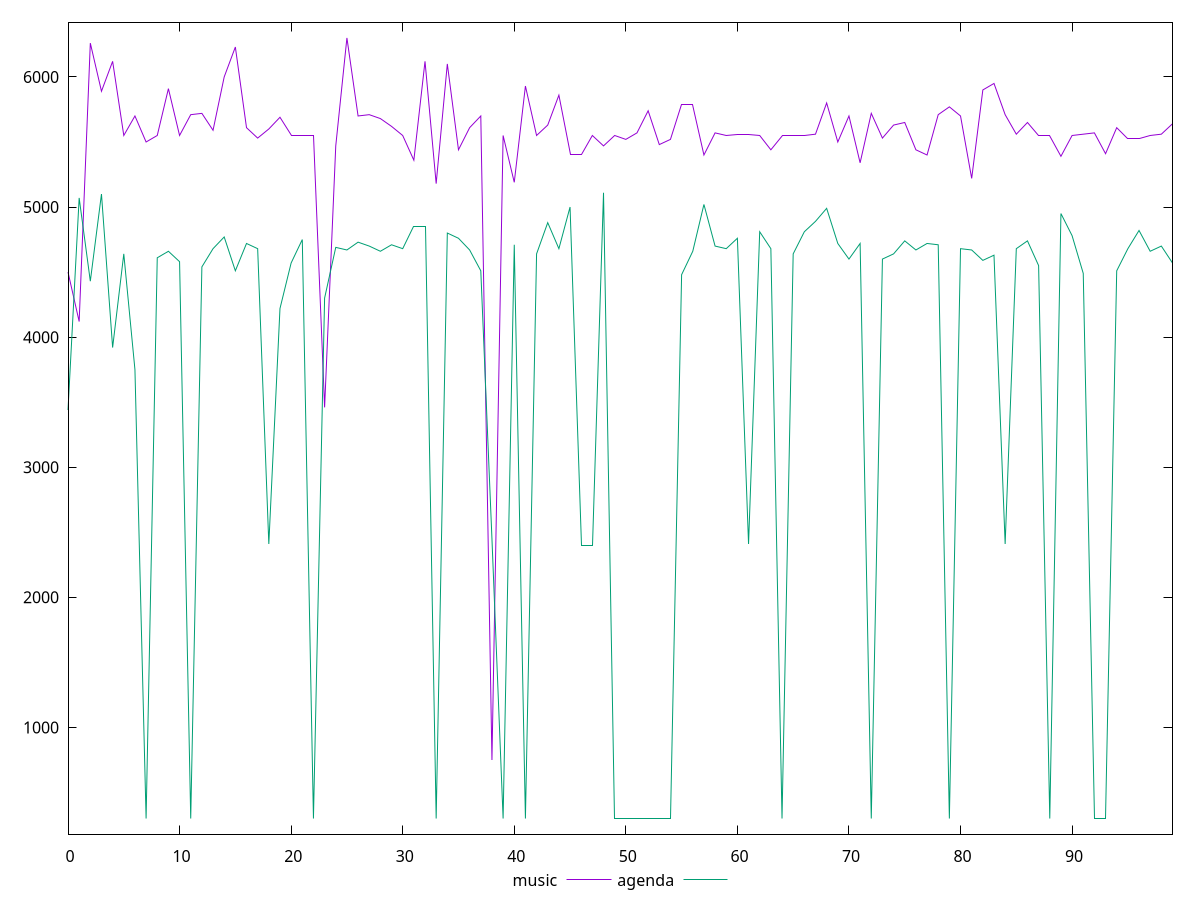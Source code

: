 reset

$music <<EOF
0 4500
1 4120
2 6260
3 5890
4 6120
5 5550
6 5700
7 5500
8 5550
9 5910
10 5550
11 5710
12 5720
13 5590
14 6000
15 6230
16 5610
17 5530
18 5600
19 5690
20 5550
21 5550
22 5550
23 3460
24 5470
25 6300
26 5700
27 5710
28 5680
29 5620
30 5550
31 5360
32 6120
33 5180
34 6100
35 5440
36 5610
37 5700
38 750
39 5550
40 5190
41 5930
42 5550
43 5630
44 5860
45 5400
46 5400
47 5550
48 5470
49 5550
50 5520
51 5570
52 5740
53 5480
54 5520
55 5790
56 5790
57 5400
58 5570
59 5550
60 5560
61 5560
62 5550
63 5440
64 5550
65 5550
66 5550
67 5560
68 5800
69 5500
70 5700
71 5340
72 5720
73 5530
74 5630
75 5650
76 5440
77 5400
78 5710
79 5770
80 5700
81 5220
82 5900
83 5950
84 5710
85 5560
86 5650
87 5550
88 5550
89 5390
90 5550
91 5560
92 5570
93 5410
94 5610
95 5530
96 5530
97 5550
98 5560
99 5640
EOF

$agenda <<EOF
0 3440
1 5070
2 4430
3 5100
4 3920
5 4640
6 3750
7 300
8 4610
9 4660
10 4580
11 300
12 4540
13 4680
14 4770
15 4510
16 4720
17 4680
18 2410
19 4220
20 4570
21 4750
22 300
23 4300
24 4690
25 4670
26 4730
27 4700
28 4660
29 4710
30 4680
31 4850
32 4850
33 300
34 4800
35 4760
36 4670
37 4510
38 2450
39 300
40 4710
41 300
42 4640
43 4880
44 4680
45 5000
46 2400
47 2400
48 5110
49 300
50 300
51 300
52 300
53 300
54 300
55 4480
56 4660
57 5020
58 4700
59 4680
60 4760
61 2410
62 4810
63 4680
64 300
65 4640
66 4810
67 4890
68 4990
69 4720
70 4600
71 4720
72 300
73 4600
74 4640
75 4740
76 4670
77 4720
78 4710
79 300
80 4680
81 4670
82 4590
83 4630
84 2410
85 4680
86 4740
87 4550
88 300
89 4950
90 4780
91 4490
92 300
93 300
94 4510
95 4680
96 4820
97 4660
98 4700
99 4570
EOF

set key outside below
set xrange [0:99]
set yrange [180:6420]
set trange [180:6420]
set terminal svg size 640, 520 enhanced background rgb 'white'
set output "report/report_00029_2021-02-24T13-36-40.390Z/uses-text-compression/comparison/line/0_vs_1.svg"

plot $music title "music" with line, \
     $agenda title "agenda" with line

reset
